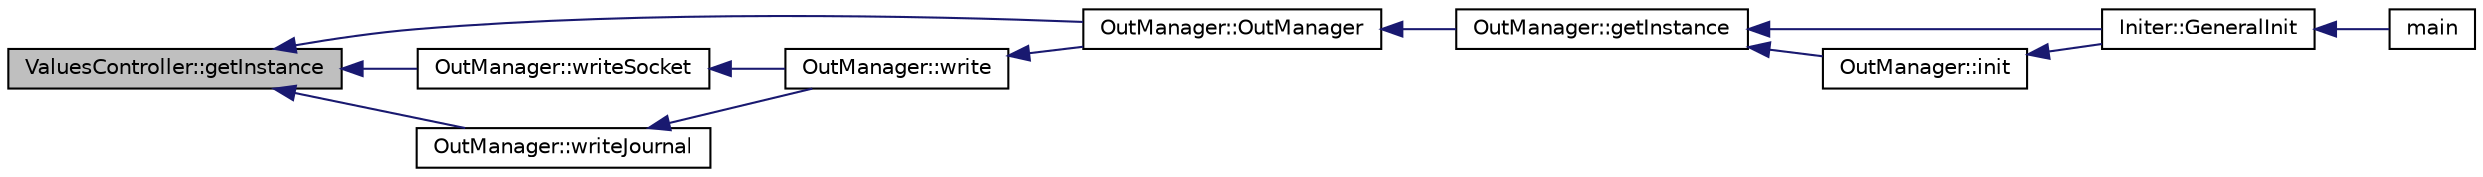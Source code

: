 digraph "ValuesController::getInstance"
{
  edge [fontname="Helvetica",fontsize="10",labelfontname="Helvetica",labelfontsize="10"];
  node [fontname="Helvetica",fontsize="10",shape=record];
  rankdir="LR";
  Node30 [label="ValuesController::getInstance",height=0.2,width=0.4,color="black", fillcolor="grey75", style="filled", fontcolor="black"];
  Node30 -> Node31 [dir="back",color="midnightblue",fontsize="10",style="solid"];
  Node31 [label="OutManager::OutManager",height=0.2,width=0.4,color="black", fillcolor="white", style="filled",URL="$class_out_manager.html#ab33060397abec259ec6579469aef1c8e"];
  Node31 -> Node32 [dir="back",color="midnightblue",fontsize="10",style="solid"];
  Node32 [label="OutManager::getInstance",height=0.2,width=0.4,color="black", fillcolor="white", style="filled",URL="$class_out_manager.html#a25e2f6c90af51feae79e8233d9e746cd"];
  Node32 -> Node33 [dir="back",color="midnightblue",fontsize="10",style="solid"];
  Node33 [label="Initer::GeneralInit",height=0.2,width=0.4,color="black", fillcolor="white", style="filled",URL="$class_initer.html#a088e4b7a4395c32a5bbe932c3db35054"];
  Node33 -> Node34 [dir="back",color="midnightblue",fontsize="10",style="solid"];
  Node34 [label="main",height=0.2,width=0.4,color="black", fillcolor="white", style="filled",URL="$main_8cpp.html#a0ddf1224851353fc92bfbff6f499fa97",tooltip="main "];
  Node32 -> Node35 [dir="back",color="midnightblue",fontsize="10",style="solid"];
  Node35 [label="OutManager::init",height=0.2,width=0.4,color="black", fillcolor="white", style="filled",URL="$class_out_manager.html#ab7c61a46bbb2cf29731a408ab5eb2b83"];
  Node35 -> Node33 [dir="back",color="midnightblue",fontsize="10",style="solid"];
  Node30 -> Node36 [dir="back",color="midnightblue",fontsize="10",style="solid"];
  Node36 [label="OutManager::writeSocket",height=0.2,width=0.4,color="black", fillcolor="white", style="filled",URL="$class_out_manager.html#a754a7835198dacb9a0dffcc772cdd454"];
  Node36 -> Node37 [dir="back",color="midnightblue",fontsize="10",style="solid"];
  Node37 [label="OutManager::write",height=0.2,width=0.4,color="black", fillcolor="white", style="filled",URL="$class_out_manager.html#a04f085f9812ba6d105a8d13344f1ba8f"];
  Node37 -> Node31 [dir="back",color="midnightblue",fontsize="10",style="solid"];
  Node30 -> Node38 [dir="back",color="midnightblue",fontsize="10",style="solid"];
  Node38 [label="OutManager::writeJournal",height=0.2,width=0.4,color="black", fillcolor="white", style="filled",URL="$class_out_manager.html#a72350f29d5beb0ddcbf14071b4d609a8"];
  Node38 -> Node37 [dir="back",color="midnightblue",fontsize="10",style="solid"];
}
